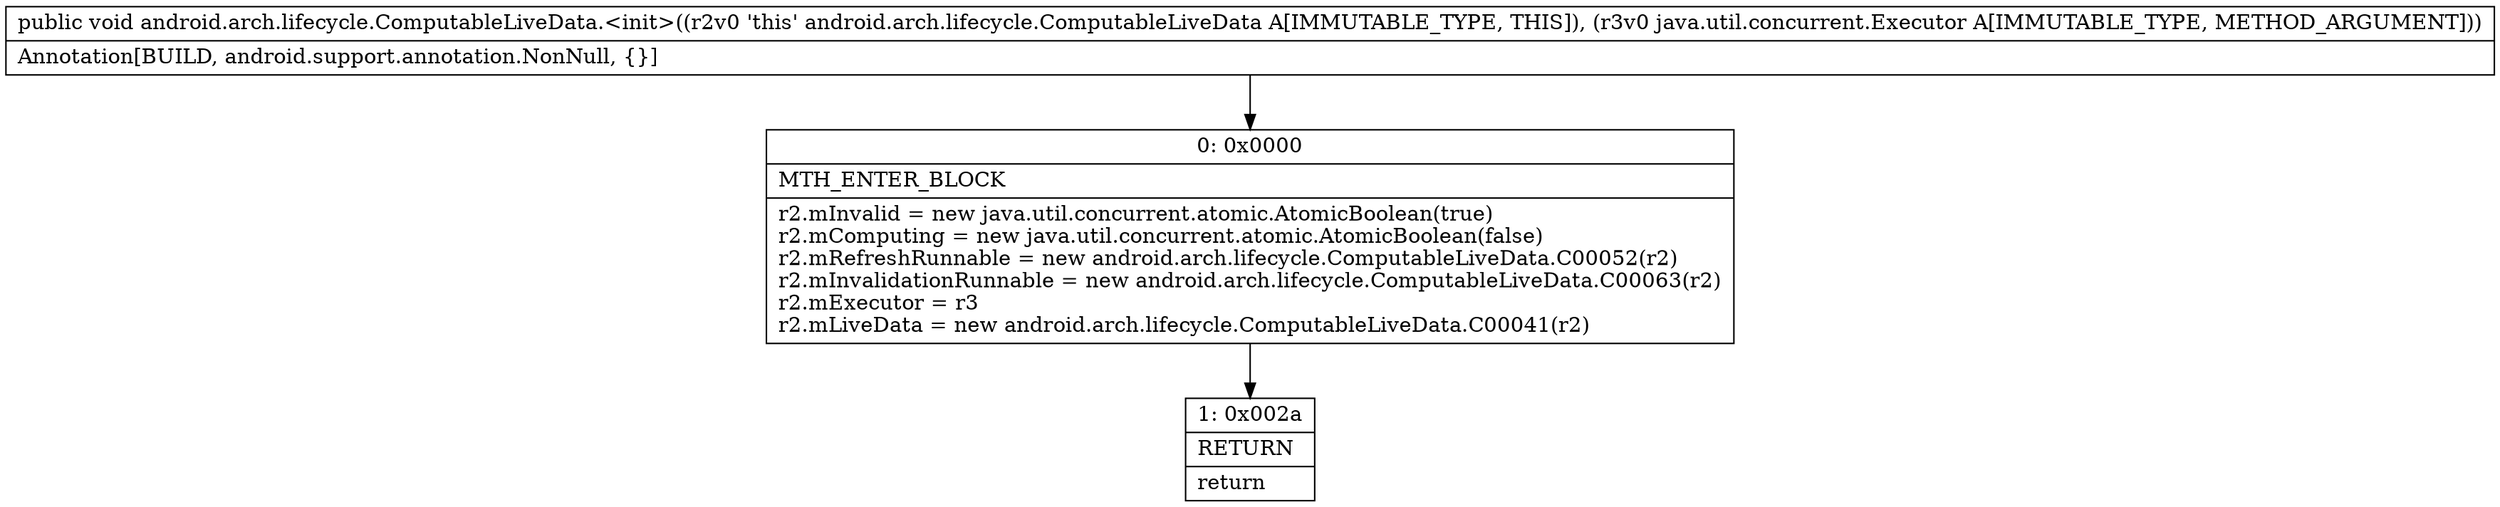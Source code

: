 digraph "CFG forandroid.arch.lifecycle.ComputableLiveData.\<init\>(Ljava\/util\/concurrent\/Executor;)V" {
Node_0 [shape=record,label="{0\:\ 0x0000|MTH_ENTER_BLOCK\l|r2.mInvalid = new java.util.concurrent.atomic.AtomicBoolean(true)\lr2.mComputing = new java.util.concurrent.atomic.AtomicBoolean(false)\lr2.mRefreshRunnable = new android.arch.lifecycle.ComputableLiveData.C00052(r2)\lr2.mInvalidationRunnable = new android.arch.lifecycle.ComputableLiveData.C00063(r2)\lr2.mExecutor = r3\lr2.mLiveData = new android.arch.lifecycle.ComputableLiveData.C00041(r2)\l}"];
Node_1 [shape=record,label="{1\:\ 0x002a|RETURN\l|return\l}"];
MethodNode[shape=record,label="{public void android.arch.lifecycle.ComputableLiveData.\<init\>((r2v0 'this' android.arch.lifecycle.ComputableLiveData A[IMMUTABLE_TYPE, THIS]), (r3v0 java.util.concurrent.Executor A[IMMUTABLE_TYPE, METHOD_ARGUMENT]))  | Annotation[BUILD, android.support.annotation.NonNull, \{\}]\l}"];
MethodNode -> Node_0;
Node_0 -> Node_1;
}

